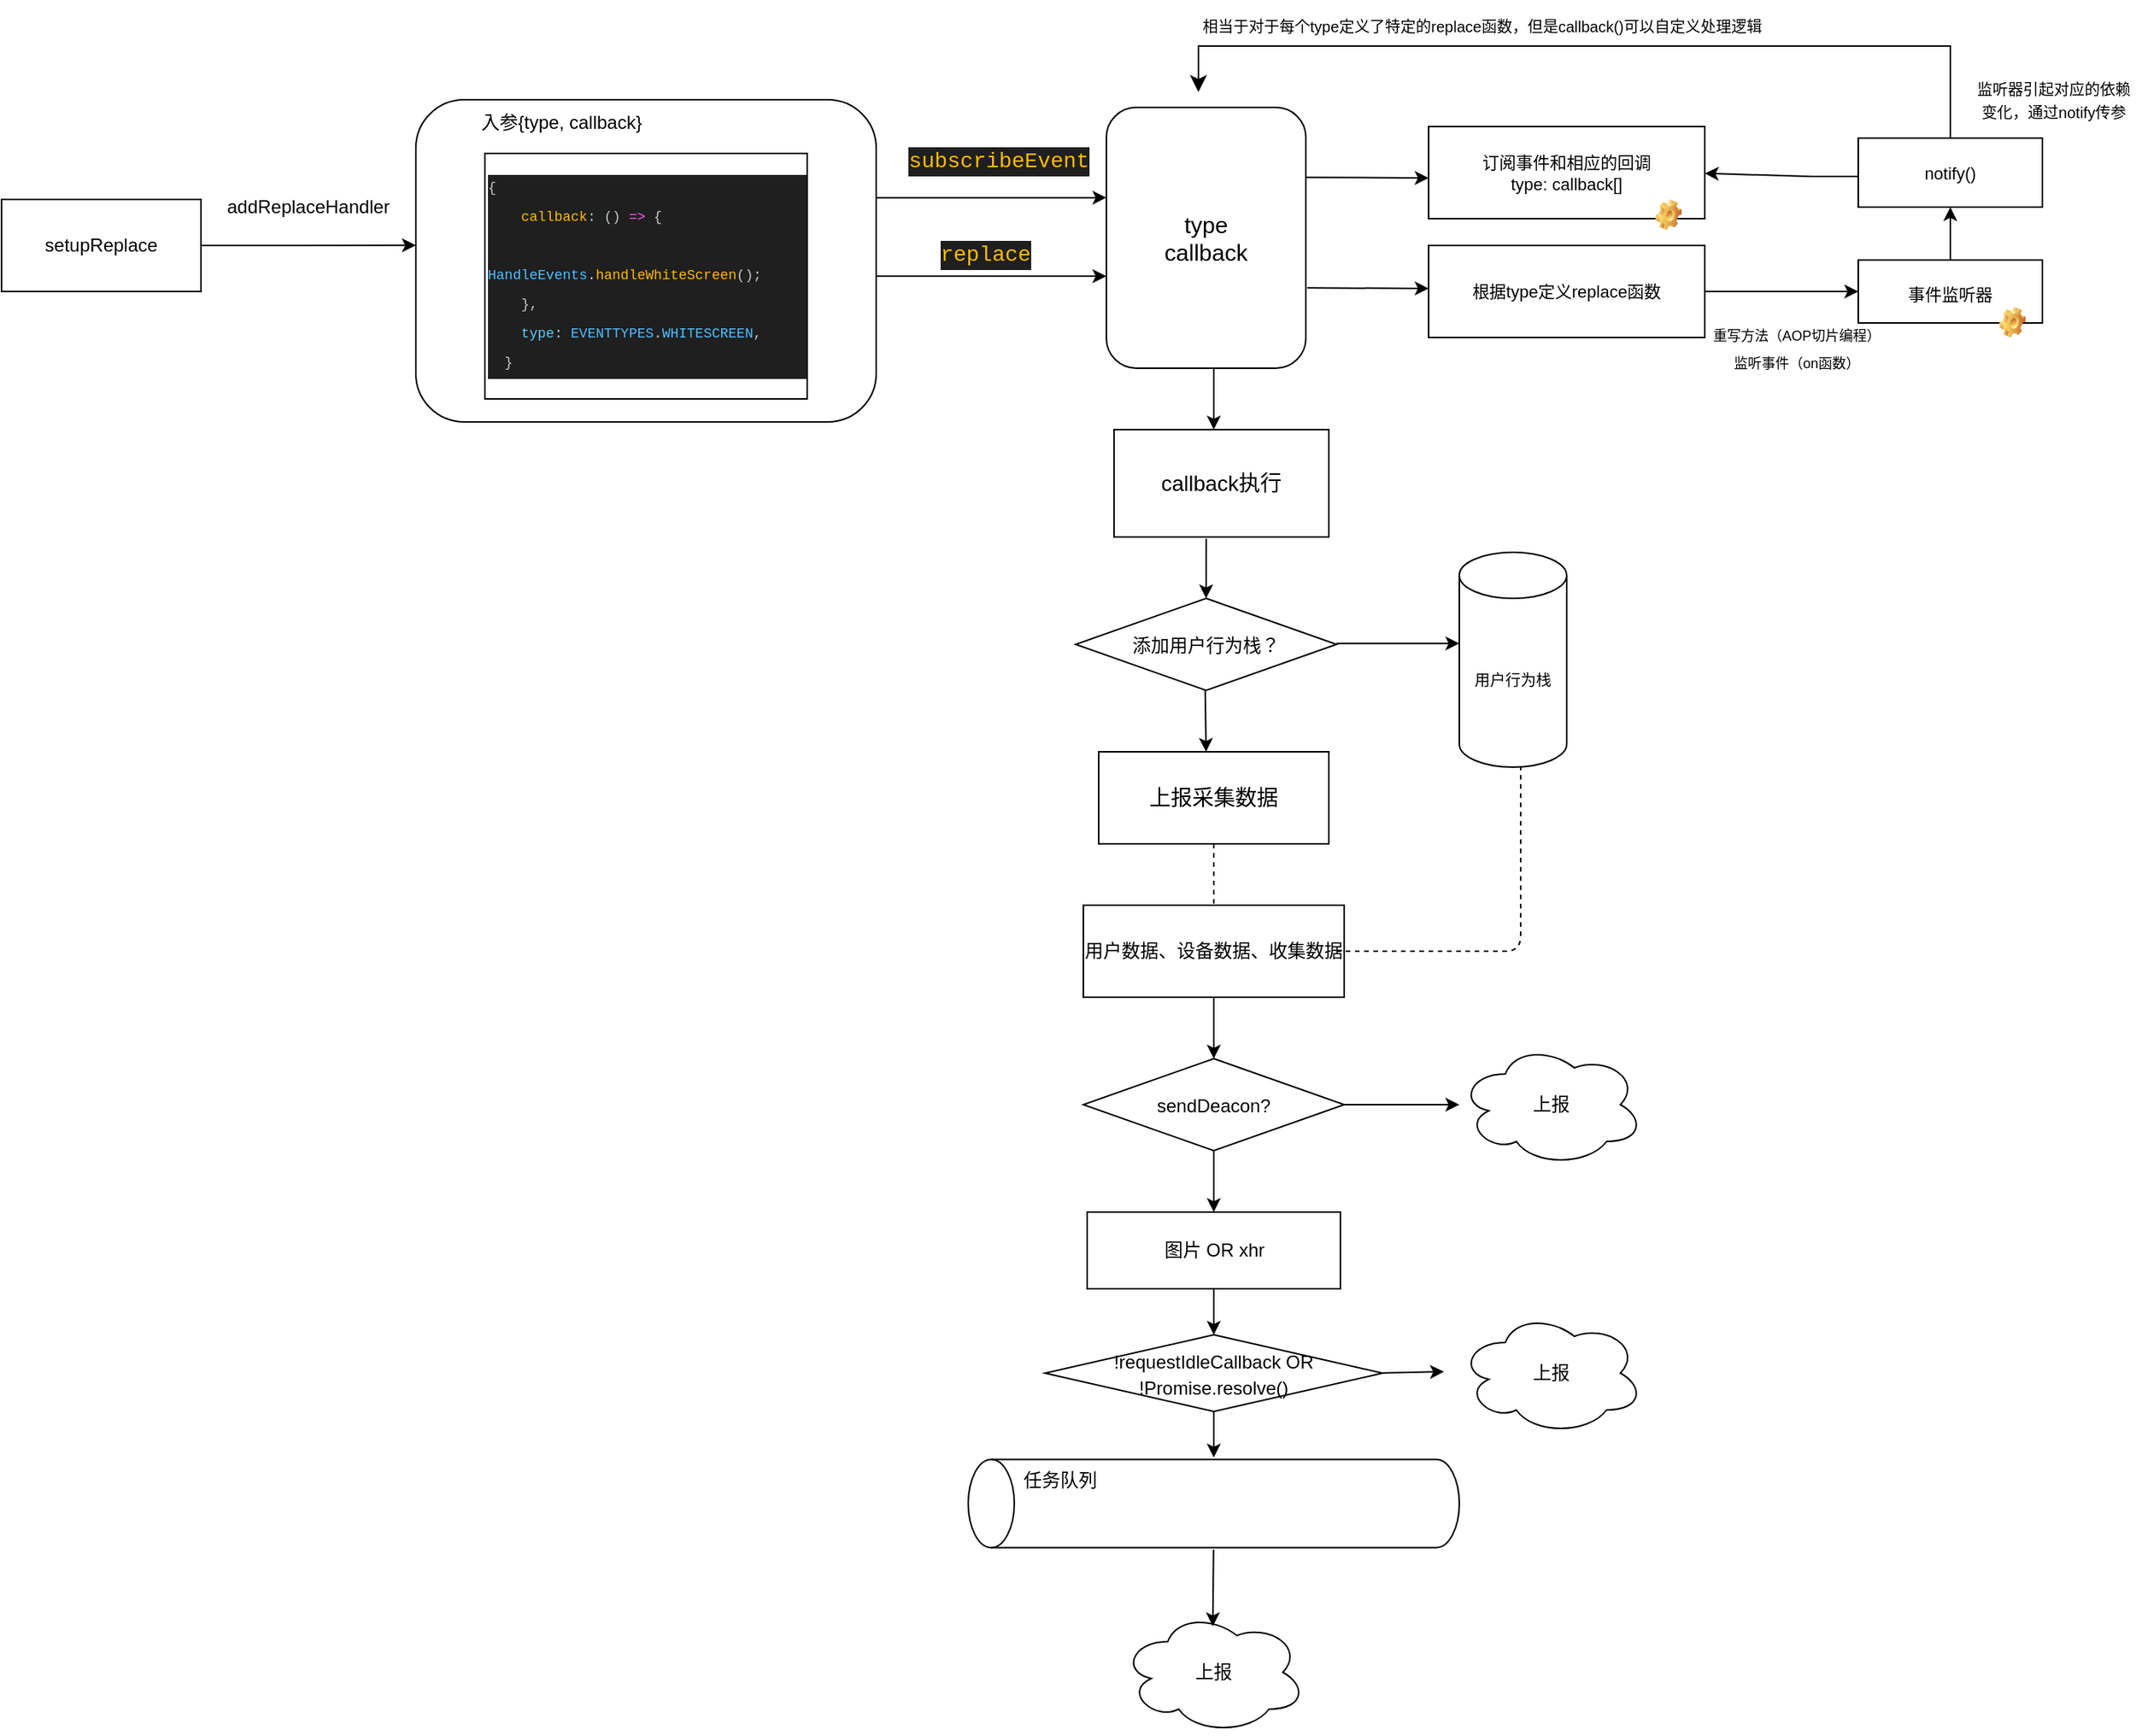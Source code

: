 <mxfile>
    <diagram id="XyWlKUvaR7BFy4lFlIiZ" name="Page-1">
        <mxGraphModel dx="2599" dy="1143" grid="1" gridSize="10" guides="1" tooltips="1" connect="1" arrows="1" fold="1" page="1" pageScale="1" pageWidth="850" pageHeight="1100" math="0" shadow="0">
            <root>
                <mxCell id="0"/>
                <mxCell id="1" parent="0"/>
                <mxCell id="2" value="setupReplace" style="rounded=0;whiteSpace=wrap;html=1;" vertex="1" parent="1">
                    <mxGeometry x="-40" y="190" width="130" height="60" as="geometry"/>
                </mxCell>
                <mxCell id="7" value="" style="endArrow=classic;html=1;exitX=1;exitY=0.5;exitDx=0;exitDy=0;entryX=0;entryY=0.452;entryDx=0;entryDy=0;entryPerimeter=0;" edge="1" parent="1" source="2" target="10">
                    <mxGeometry width="50" height="50" relative="1" as="geometry">
                        <mxPoint x="110" y="190" as="sourcePoint"/>
                        <mxPoint x="190" y="220" as="targetPoint"/>
                        <Array as="points">
                            <mxPoint x="140" y="220"/>
                        </Array>
                    </mxGeometry>
                </mxCell>
                <mxCell id="8" value="addReplaceHandler" style="text;html=1;strokeColor=none;fillColor=none;align=center;verticalAlign=middle;whiteSpace=wrap;rounded=0;" vertex="1" parent="1">
                    <mxGeometry x="130" y="180" width="60" height="30" as="geometry"/>
                </mxCell>
                <mxCell id="10" value="" style="rounded=1;whiteSpace=wrap;html=1;fontSize=9;" vertex="1" parent="1">
                    <mxGeometry x="230" y="125" width="300" height="210" as="geometry"/>
                </mxCell>
                <mxCell id="3" value="&lt;div style=&quot;color: rgb(204, 204, 204); background-color: rgb(31, 31, 31); font-family: Consolas, &amp;quot;Courier New&amp;quot;, monospace; line-height: 19px; font-size: 9px;&quot;&gt;&lt;div&gt;{&lt;/div&gt;&lt;div&gt;&amp;nbsp; &amp;nbsp; &lt;span style=&quot;color: #ffbb00;&quot;&gt;callback&lt;/span&gt;&lt;span style=&quot;color: #9cdcfe;&quot;&gt;:&lt;/span&gt; () &lt;span style=&quot;color: #ff55ff;&quot;&gt;=&amp;gt;&lt;/span&gt; {&lt;/div&gt;&lt;div&gt;&amp;nbsp; &amp;nbsp; &amp;nbsp; &lt;span style=&quot;color: #4fc1ff;&quot;&gt;HandleEvents&lt;/span&gt;.&lt;span style=&quot;color: #ffbb00;&quot;&gt;handleWhiteScreen&lt;/span&gt;();&lt;/div&gt;&lt;div&gt;&amp;nbsp; &amp;nbsp; },&lt;/div&gt;&lt;div&gt;&amp;nbsp; &amp;nbsp; &lt;span style=&quot;color: #5eccf8;&quot;&gt;type&lt;/span&gt;&lt;span style=&quot;color: #9cdcfe;&quot;&gt;:&lt;/span&gt; &lt;span style=&quot;color: #55bbff;&quot;&gt;EVENTTYPES&lt;/span&gt;.&lt;span style=&quot;color: #4fc1ff;&quot;&gt;WHITESCREEN&lt;/span&gt;,&lt;/div&gt;&lt;div&gt;&amp;nbsp; }&lt;/div&gt;&lt;/div&gt;" style="rounded=0;whiteSpace=wrap;html=1;align=left;" vertex="1" parent="1">
                    <mxGeometry x="275" y="160" width="210" height="160" as="geometry"/>
                </mxCell>
                <mxCell id="12" value="" style="endArrow=classic;html=1;fontSize=9;" edge="1" parent="1">
                    <mxGeometry width="50" height="50" relative="1" as="geometry">
                        <mxPoint x="530" y="188.82" as="sourcePoint"/>
                        <mxPoint x="680" y="188.82" as="targetPoint"/>
                    </mxGeometry>
                </mxCell>
                <mxCell id="14" value="&lt;font style=&quot;font-size: 11px;&quot;&gt;订阅事件和相应的回调&lt;br&gt;type: callback[]&lt;/font&gt;" style="rounded=0;whiteSpace=wrap;html=1;fontSize=9;" vertex="1" parent="1">
                    <mxGeometry x="890" y="142.5" width="180" height="60" as="geometry"/>
                </mxCell>
                <mxCell id="15" value="&lt;font style=&quot;font-size: 15px;&quot;&gt;type&lt;br&gt;callback&lt;br&gt;&lt;/font&gt;" style="rounded=1;whiteSpace=wrap;html=1;fontSize=9;" vertex="1" parent="1">
                    <mxGeometry x="680" y="130" width="130" height="170" as="geometry"/>
                </mxCell>
                <mxCell id="17" value="&lt;font style=&quot;font-size: 12px;&quot;&gt;入参{type, callback}&lt;/font&gt;" style="text;html=1;strokeColor=none;fillColor=none;align=center;verticalAlign=middle;whiteSpace=wrap;rounded=0;fontSize=9;" vertex="1" parent="1">
                    <mxGeometry x="250" y="125" width="150" height="30" as="geometry"/>
                </mxCell>
                <mxCell id="18" value="" style="endArrow=classic;html=1;fontSize=12;" edge="1" parent="1">
                    <mxGeometry width="50" height="50" relative="1" as="geometry">
                        <mxPoint x="810" y="175.59" as="sourcePoint"/>
                        <mxPoint x="890" y="176" as="targetPoint"/>
                    </mxGeometry>
                </mxCell>
                <mxCell id="19" value="&lt;div style=&quot;color: rgb(204, 204, 204); background-color: rgb(31, 31, 31); font-family: Consolas, &amp;quot;Courier New&amp;quot;, monospace; font-size: 14px; line-height: 19px;&quot;&gt;&lt;span style=&quot;color: #ffbb00;&quot;&gt;subscribeEvent&lt;/span&gt;&lt;/div&gt;" style="text;html=1;strokeColor=none;fillColor=none;align=center;verticalAlign=middle;whiteSpace=wrap;rounded=0;fontSize=11;" vertex="1" parent="1">
                    <mxGeometry x="580" y="150" width="60" height="30" as="geometry"/>
                </mxCell>
                <mxCell id="20" value="" style="endArrow=classic;html=1;fontSize=11;" edge="1" parent="1">
                    <mxGeometry width="50" height="50" relative="1" as="geometry">
                        <mxPoint x="530" y="240" as="sourcePoint"/>
                        <mxPoint x="680" y="240" as="targetPoint"/>
                    </mxGeometry>
                </mxCell>
                <mxCell id="21" value="&lt;div style=&quot;color: rgb(204, 204, 204); background-color: rgb(31, 31, 31); font-family: Consolas, &amp;quot;Courier New&amp;quot;, monospace; font-weight: normal; font-size: 14px; line-height: 19px;&quot;&gt;&lt;div&gt;&lt;span style=&quot;color: #ffbb00;&quot;&gt;replace&lt;/span&gt;&lt;/div&gt;&lt;/div&gt;" style="text;whiteSpace=wrap;html=1;fontSize=11;" vertex="1" parent="1">
                    <mxGeometry x="570" y="210" width="90" height="40" as="geometry"/>
                </mxCell>
                <mxCell id="27" value="根据type定义replace函数" style="rounded=0;whiteSpace=wrap;html=1;fontSize=11;" vertex="1" parent="1">
                    <mxGeometry x="890" y="220" width="180" height="60" as="geometry"/>
                </mxCell>
                <mxCell id="34" value="notify()" style="rounded=0;whiteSpace=wrap;html=1;fontSize=11;" vertex="1" parent="1">
                    <mxGeometry x="1170" y="150" width="120" height="45" as="geometry"/>
                </mxCell>
                <mxCell id="35" value="" style="endArrow=classic;html=1;fontSize=11;" edge="1" parent="1">
                    <mxGeometry width="50" height="50" relative="1" as="geometry">
                        <mxPoint x="1170" y="175" as="sourcePoint"/>
                        <mxPoint x="1070" y="173" as="targetPoint"/>
                        <Array as="points">
                            <mxPoint x="1140" y="175"/>
                        </Array>
                    </mxGeometry>
                </mxCell>
                <mxCell id="36" value="" style="endArrow=classic;html=1;fontSize=15;entryX=0;entryY=0.5;entryDx=0;entryDy=0;exitX=1;exitY=0.5;exitDx=0;exitDy=0;" edge="1" parent="1" source="27" target="44">
                    <mxGeometry width="50" height="50" relative="1" as="geometry">
                        <mxPoint x="840" y="460" as="sourcePoint"/>
                        <mxPoint x="1100" y="460" as="targetPoint"/>
                    </mxGeometry>
                </mxCell>
                <mxCell id="40" value="&lt;font style=&quot;font-size: 9px;&quot;&gt;&lt;span style=&quot;text-align: left;&quot;&gt;重写方法（AOP切片编程）&lt;br&gt;&lt;/span&gt;&lt;span style=&quot;text-align: left;&quot;&gt;监听事件（on函数）&lt;/span&gt;&lt;/font&gt;" style="text;html=1;strokeColor=none;fillColor=none;align=center;verticalAlign=middle;whiteSpace=wrap;rounded=0;fontSize=15;" vertex="1" parent="1">
                    <mxGeometry x="1050" y="270" width="160" height="30" as="geometry"/>
                </mxCell>
                <mxCell id="78" value="" style="edgeStyle=none;html=1;fontSize=10;" edge="1" parent="1" source="44" target="47">
                    <mxGeometry relative="1" as="geometry"/>
                </mxCell>
                <mxCell id="44" value="&lt;div style=&quot;text-align: left;&quot;&gt;&lt;span style=&quot;background-color: initial; font-size: 11px;&quot;&gt;&lt;br&gt;&lt;/span&gt;&lt;/div&gt;&lt;div style=&quot;text-align: left;&quot;&gt;&lt;span style=&quot;background-color: initial; font-size: 11px;&quot;&gt;事件监听器&lt;/span&gt;&lt;/div&gt;&lt;div style=&quot;text-align: left;&quot;&gt;&lt;br&gt;&lt;/div&gt;" style="rounded=0;whiteSpace=wrap;html=1;fontSize=15;" vertex="1" parent="1">
                    <mxGeometry x="1170" y="229.5" width="120" height="41" as="geometry"/>
                </mxCell>
                <mxCell id="47" value="" style="shape=image;html=1;verticalLabelPosition=bottom;verticalAlign=top;imageAspect=1;aspect=fixed;image=img/clipart/Gear_128x128.png;fontSize=15;" vertex="1" parent="1">
                    <mxGeometry x="1262" y="260" width="17.05" height="20" as="geometry"/>
                </mxCell>
                <mxCell id="65" value="&lt;font style=&quot;font-size: 10px;&quot;&gt;相当于对于每个type定义了特定的replace函数，但是callback()可以自定义处理逻辑&lt;/font&gt;" style="text;html=1;strokeColor=none;fillColor=none;align=center;verticalAlign=middle;whiteSpace=wrap;rounded=0;fontSize=15;" vertex="1" parent="1">
                    <mxGeometry x="640" y="60" width="570" height="30" as="geometry"/>
                </mxCell>
                <mxCell id="72" value="&lt;font style=&quot;font-size: 14px;&quot;&gt;callback执行&lt;/font&gt;" style="rounded=0;whiteSpace=wrap;html=1;fontSize=10;" vertex="1" parent="1">
                    <mxGeometry x="685" y="340" width="140" height="70" as="geometry"/>
                </mxCell>
                <mxCell id="76" value="" style="edgeStyle=elbowEdgeStyle;elbow=vertical;endArrow=classic;html=1;curved=0;rounded=0;endSize=8;startSize=8;fontSize=10;exitX=0.5;exitY=0;exitDx=0;exitDy=0;" edge="1" parent="1" source="34">
                    <mxGeometry width="50" height="50" relative="1" as="geometry">
                        <mxPoint x="1235" y="160" as="sourcePoint"/>
                        <mxPoint x="740" y="120" as="targetPoint"/>
                        <Array as="points">
                            <mxPoint x="920" y="90"/>
                        </Array>
                    </mxGeometry>
                </mxCell>
                <mxCell id="80" value="" style="endArrow=classic;html=1;fontSize=10;exitX=1.007;exitY=0.692;exitDx=0;exitDy=0;exitPerimeter=0;" edge="1" parent="1" source="15">
                    <mxGeometry width="50" height="50" relative="1" as="geometry">
                        <mxPoint x="810" y="260" as="sourcePoint"/>
                        <mxPoint x="890" y="248" as="targetPoint"/>
                    </mxGeometry>
                </mxCell>
                <mxCell id="83" value="&lt;font style=&quot;font-size: 12px;&quot;&gt;添加用户行为栈？&lt;/font&gt;" style="rhombus;whiteSpace=wrap;html=1;fontSize=14;" vertex="1" parent="1">
                    <mxGeometry x="660" y="450" width="170" height="60" as="geometry"/>
                </mxCell>
                <mxCell id="84" value="" style="endArrow=classic;html=1;fontSize=14;" edge="1" parent="1">
                    <mxGeometry width="50" height="50" relative="1" as="geometry">
                        <mxPoint x="750" y="300" as="sourcePoint"/>
                        <mxPoint x="750" y="340" as="targetPoint"/>
                    </mxGeometry>
                </mxCell>
                <mxCell id="85" value="用户行为栈" style="shape=cylinder3;whiteSpace=wrap;html=1;boundedLbl=1;backgroundOutline=1;size=15;fontSize=10;" vertex="1" parent="1">
                    <mxGeometry x="910" y="420" width="70" height="140" as="geometry"/>
                </mxCell>
                <mxCell id="86" value="" style="endArrow=classic;html=1;fontSize=10;" edge="1" parent="1">
                    <mxGeometry width="50" height="50" relative="1" as="geometry">
                        <mxPoint x="830" y="479.41" as="sourcePoint"/>
                        <mxPoint x="910" y="479.41" as="targetPoint"/>
                        <Array as="points">
                            <mxPoint x="880" y="479.41"/>
                        </Array>
                    </mxGeometry>
                </mxCell>
                <mxCell id="91" value="" style="shape=image;html=1;verticalLabelPosition=bottom;verticalAlign=top;imageAspect=1;aspect=fixed;image=img/clipart/Gear_128x128.png;fontSize=10;" vertex="1" parent="1">
                    <mxGeometry x="1037.84" y="190" width="17.05" height="20" as="geometry"/>
                </mxCell>
                <mxCell id="92" value="" style="endArrow=classic;html=1;fontSize=10;" edge="1" parent="1">
                    <mxGeometry width="50" height="50" relative="1" as="geometry">
                        <mxPoint x="744.41" y="510" as="sourcePoint"/>
                        <mxPoint x="745" y="550" as="targetPoint"/>
                    </mxGeometry>
                </mxCell>
                <mxCell id="94" value="&lt;font style=&quot;font-size: 14px;&quot;&gt;上报采集数据&lt;/font&gt;" style="rounded=0;whiteSpace=wrap;html=1;fontSize=10;" vertex="1" parent="1">
                    <mxGeometry x="675" y="550" width="150" height="60" as="geometry"/>
                </mxCell>
                <mxCell id="99" value="用户数据、设备数据、收集数据" style="rounded=0;whiteSpace=wrap;html=1;fontSize=12;" vertex="1" parent="1">
                    <mxGeometry x="665" y="650" width="170" height="60" as="geometry"/>
                </mxCell>
                <mxCell id="104" value="" style="endArrow=none;dashed=1;html=1;fontSize=12;entryX=0.5;entryY=0;entryDx=0;entryDy=0;exitX=0.5;exitY=1;exitDx=0;exitDy=0;" edge="1" parent="1" source="94" target="99">
                    <mxGeometry width="50" height="50" relative="1" as="geometry">
                        <mxPoint x="470" y="660" as="sourcePoint"/>
                        <mxPoint x="470" y="710" as="targetPoint"/>
                        <Array as="points"/>
                    </mxGeometry>
                </mxCell>
                <mxCell id="107" value="" style="endArrow=classic;html=1;fontSize=12;entryX=0.5;entryY=0;entryDx=0;entryDy=0;exitX=0.429;exitY=1.015;exitDx=0;exitDy=0;exitPerimeter=0;" edge="1" parent="1" source="72" target="83">
                    <mxGeometry width="50" height="50" relative="1" as="geometry">
                        <mxPoint x="750" y="410" as="sourcePoint"/>
                        <mxPoint x="800" y="360" as="targetPoint"/>
                    </mxGeometry>
                </mxCell>
                <mxCell id="108" value="&lt;span style=&quot;font-size: 12px;&quot;&gt;sendDeacon?&lt;/span&gt;" style="rhombus;whiteSpace=wrap;html=1;fontSize=14;" vertex="1" parent="1">
                    <mxGeometry x="665" y="750" width="170" height="60" as="geometry"/>
                </mxCell>
                <mxCell id="109" value="" style="endArrow=classic;html=1;fontSize=12;entryX=0.5;entryY=0;entryDx=0;entryDy=0;" edge="1" parent="1" target="108">
                    <mxGeometry width="50" height="50" relative="1" as="geometry">
                        <mxPoint x="750" y="710" as="sourcePoint"/>
                        <mxPoint x="800" y="660" as="targetPoint"/>
                    </mxGeometry>
                </mxCell>
                <mxCell id="110" value="" style="endArrow=classic;html=1;fontSize=12;exitX=1;exitY=0.5;exitDx=0;exitDy=0;entryX=0;entryY=0.5;entryDx=0;entryDy=0;entryPerimeter=0;" edge="1" parent="1" source="108" target="112">
                    <mxGeometry width="50" height="50" relative="1" as="geometry">
                        <mxPoint x="840" y="800" as="sourcePoint"/>
                        <mxPoint x="930" y="780" as="targetPoint"/>
                    </mxGeometry>
                </mxCell>
                <mxCell id="111" value="" style="endArrow=none;dashed=1;html=1;fontSize=12;" edge="1" parent="1">
                    <mxGeometry width="50" height="50" relative="1" as="geometry">
                        <mxPoint x="830" y="680" as="sourcePoint"/>
                        <mxPoint x="950" y="560" as="targetPoint"/>
                        <Array as="points">
                            <mxPoint x="950" y="680"/>
                        </Array>
                    </mxGeometry>
                </mxCell>
                <mxCell id="112" value="上报" style="ellipse;shape=cloud;whiteSpace=wrap;html=1;fontSize=12;" vertex="1" parent="1">
                    <mxGeometry x="910" y="740" width="120" height="80" as="geometry"/>
                </mxCell>
                <mxCell id="114" value="" style="endArrow=classic;html=1;fontSize=12;startArrow=none;" edge="1" parent="1" source="113">
                    <mxGeometry width="50" height="50" relative="1" as="geometry">
                        <mxPoint x="749.41" y="820" as="sourcePoint"/>
                        <mxPoint x="749.41" y="890" as="targetPoint"/>
                    </mxGeometry>
                </mxCell>
                <mxCell id="116" value="" style="shape=cylinder3;whiteSpace=wrap;html=1;boundedLbl=1;backgroundOutline=1;size=15;fontSize=12;rotation=-90;" vertex="1" parent="1">
                    <mxGeometry x="721.25" y="880" width="57.5" height="320" as="geometry"/>
                </mxCell>
                <mxCell id="117" value="" style="endArrow=classic;html=1;fontSize=12;" edge="1" parent="1">
                    <mxGeometry width="50" height="50" relative="1" as="geometry">
                        <mxPoint x="750" y="980" as="sourcePoint"/>
                        <mxPoint x="750" y="1010" as="targetPoint"/>
                    </mxGeometry>
                </mxCell>
                <mxCell id="113" value="图片 OR xhr" style="rounded=0;whiteSpace=wrap;html=1;fontSize=12;" vertex="1" parent="1">
                    <mxGeometry x="667.5" y="850" width="165" height="50" as="geometry"/>
                </mxCell>
                <mxCell id="119" value="" style="endArrow=classic;html=1;fontSize=12;entryX=0.5;entryY=0;entryDx=0;entryDy=0;exitX=0.5;exitY=1;exitDx=0;exitDy=0;" edge="1" parent="1" source="108" target="113">
                    <mxGeometry width="50" height="50" relative="1" as="geometry">
                        <mxPoint x="760" y="900" as="sourcePoint"/>
                        <mxPoint x="810" y="850" as="targetPoint"/>
                    </mxGeometry>
                </mxCell>
                <mxCell id="120" value="任务队列" style="text;html=1;strokeColor=none;fillColor=none;align=center;verticalAlign=middle;whiteSpace=wrap;rounded=0;fontSize=12;" vertex="1" parent="1">
                    <mxGeometry x="620" y="1010" width="60" height="30" as="geometry"/>
                </mxCell>
                <mxCell id="121" value="&lt;span style=&quot;font-size: 12px;&quot;&gt;!requestIdleCallback OR !Promise.resolve()&lt;/span&gt;" style="rhombus;whiteSpace=wrap;html=1;fontSize=14;" vertex="1" parent="1">
                    <mxGeometry x="640" y="930" width="220" height="50" as="geometry"/>
                </mxCell>
                <mxCell id="122" value="" style="endArrow=classic;html=1;fontSize=12;exitX=0.5;exitY=1;exitDx=0;exitDy=0;" edge="1" parent="1" source="113" target="121">
                    <mxGeometry width="50" height="50" relative="1" as="geometry">
                        <mxPoint x="750" y="920" as="sourcePoint"/>
                        <mxPoint x="800" y="870" as="targetPoint"/>
                    </mxGeometry>
                </mxCell>
                <mxCell id="123" value="上报" style="ellipse;shape=cloud;whiteSpace=wrap;html=1;fontSize=12;" vertex="1" parent="1">
                    <mxGeometry x="910" y="915" width="120" height="80" as="geometry"/>
                </mxCell>
                <mxCell id="124" value="" style="endArrow=classic;html=1;fontSize=12;exitX=1;exitY=0.5;exitDx=0;exitDy=0;" edge="1" parent="1">
                    <mxGeometry width="50" height="50" relative="1" as="geometry">
                        <mxPoint x="860" y="954.88" as="sourcePoint"/>
                        <mxPoint x="900" y="954" as="targetPoint"/>
                    </mxGeometry>
                </mxCell>
                <mxCell id="125" value="上报" style="ellipse;shape=cloud;whiteSpace=wrap;html=1;fontSize=12;" vertex="1" parent="1">
                    <mxGeometry x="690" y="1110" width="120" height="80" as="geometry"/>
                </mxCell>
                <mxCell id="126" value="" style="endArrow=classic;html=1;fontSize=12;" edge="1" parent="1">
                    <mxGeometry width="50" height="50" relative="1" as="geometry">
                        <mxPoint x="749.84" y="1070" as="sourcePoint"/>
                        <mxPoint x="749.37" y="1120" as="targetPoint"/>
                    </mxGeometry>
                </mxCell>
                <mxCell id="127" value="" style="endArrow=classic;html=1;fontSize=12;entryX=0.5;entryY=1;entryDx=0;entryDy=0;" edge="1" parent="1" target="34">
                    <mxGeometry width="50" height="50" relative="1" as="geometry">
                        <mxPoint x="1230" y="230" as="sourcePoint"/>
                        <mxPoint x="1280" y="180" as="targetPoint"/>
                    </mxGeometry>
                </mxCell>
                <mxCell id="133" value="&lt;font style=&quot;font-size: 10px;&quot;&gt;监听器引起对应的依赖变化，通过notify传参&lt;/font&gt;" style="text;html=1;strokeColor=none;fillColor=none;align=center;verticalAlign=middle;whiteSpace=wrap;rounded=0;fontSize=12;" vertex="1" parent="1">
                    <mxGeometry x="1245" y="110" width="105" height="30" as="geometry"/>
                </mxCell>
            </root>
        </mxGraphModel>
    </diagram>
</mxfile>